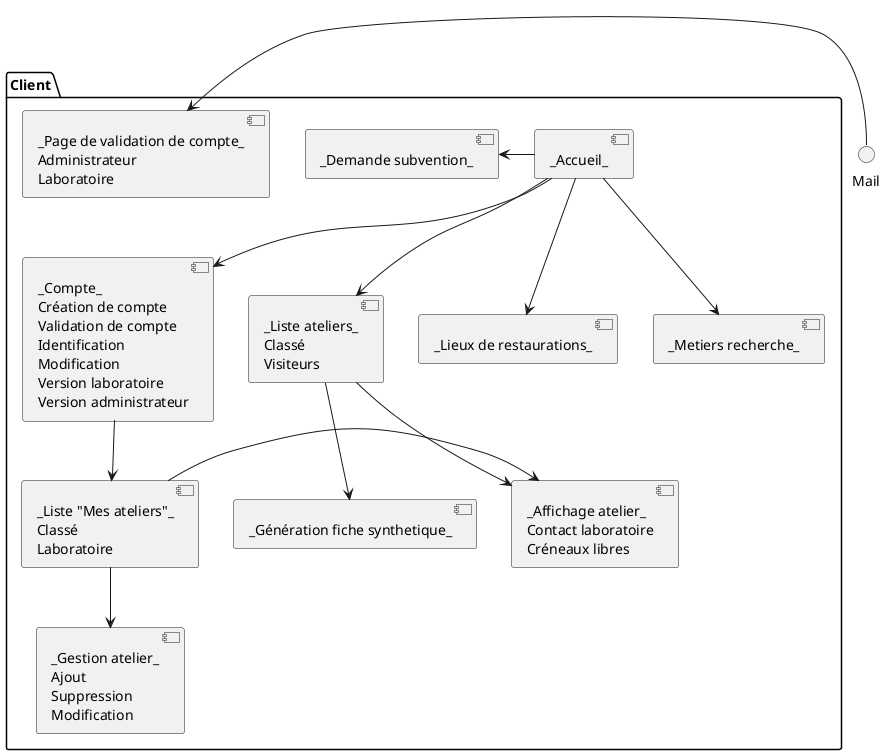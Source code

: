 @startuml

Package "Client" {

	[_Accueil_] \
		as Accueil
	[_Liste "Mes ateliers"_\nClassé\nLaboratoire] \
		as MesAteliers
	[_Liste ateliers_\nClassé\nVisiteurs] \
		as ListeAteliers
	[_Compte_\nCréation de compte\nValidation de compte\nIdentification\nModification\nVersion laboratoire\nVersion administrateur] \
		as Compte
	[_Gestion atelier_\nAjout\nSuppression\nModification] \
		as AtelierMngt
	[_Lieux de restaurations_] \
		as Restauration
	[_Metiers recherche_] \
		as Recherche
	[_Génération fiche synthetique_] \
		as Synthese
	[_Affichage atelier_\nContact laboratoire\nCréneaux libres] \
		as AffichageAtelier
	[_Page de validation de compte_\nAdministrateur\nLaboratoire] \
		as PageValidationCompte
  [_Demande subvention_] \
		as Subvention
}

[Accueil] --> [ListeAteliers]
[Accueil] --> [Restauration]
[Accueil] --> [Recherche]
[Accueil] --> [Compte]
[Subvention] <- [Accueil]

[Compte] --> [MesAteliers]
[MesAteliers] --> [AtelierMngt]
[MesAteliers] -> [AffichageAtelier]

[ListeAteliers] --> [Synthese]
[ListeAteliers] --> [AffichageAtelier]

Mail -> [PageValidationCompte]

@enduml
